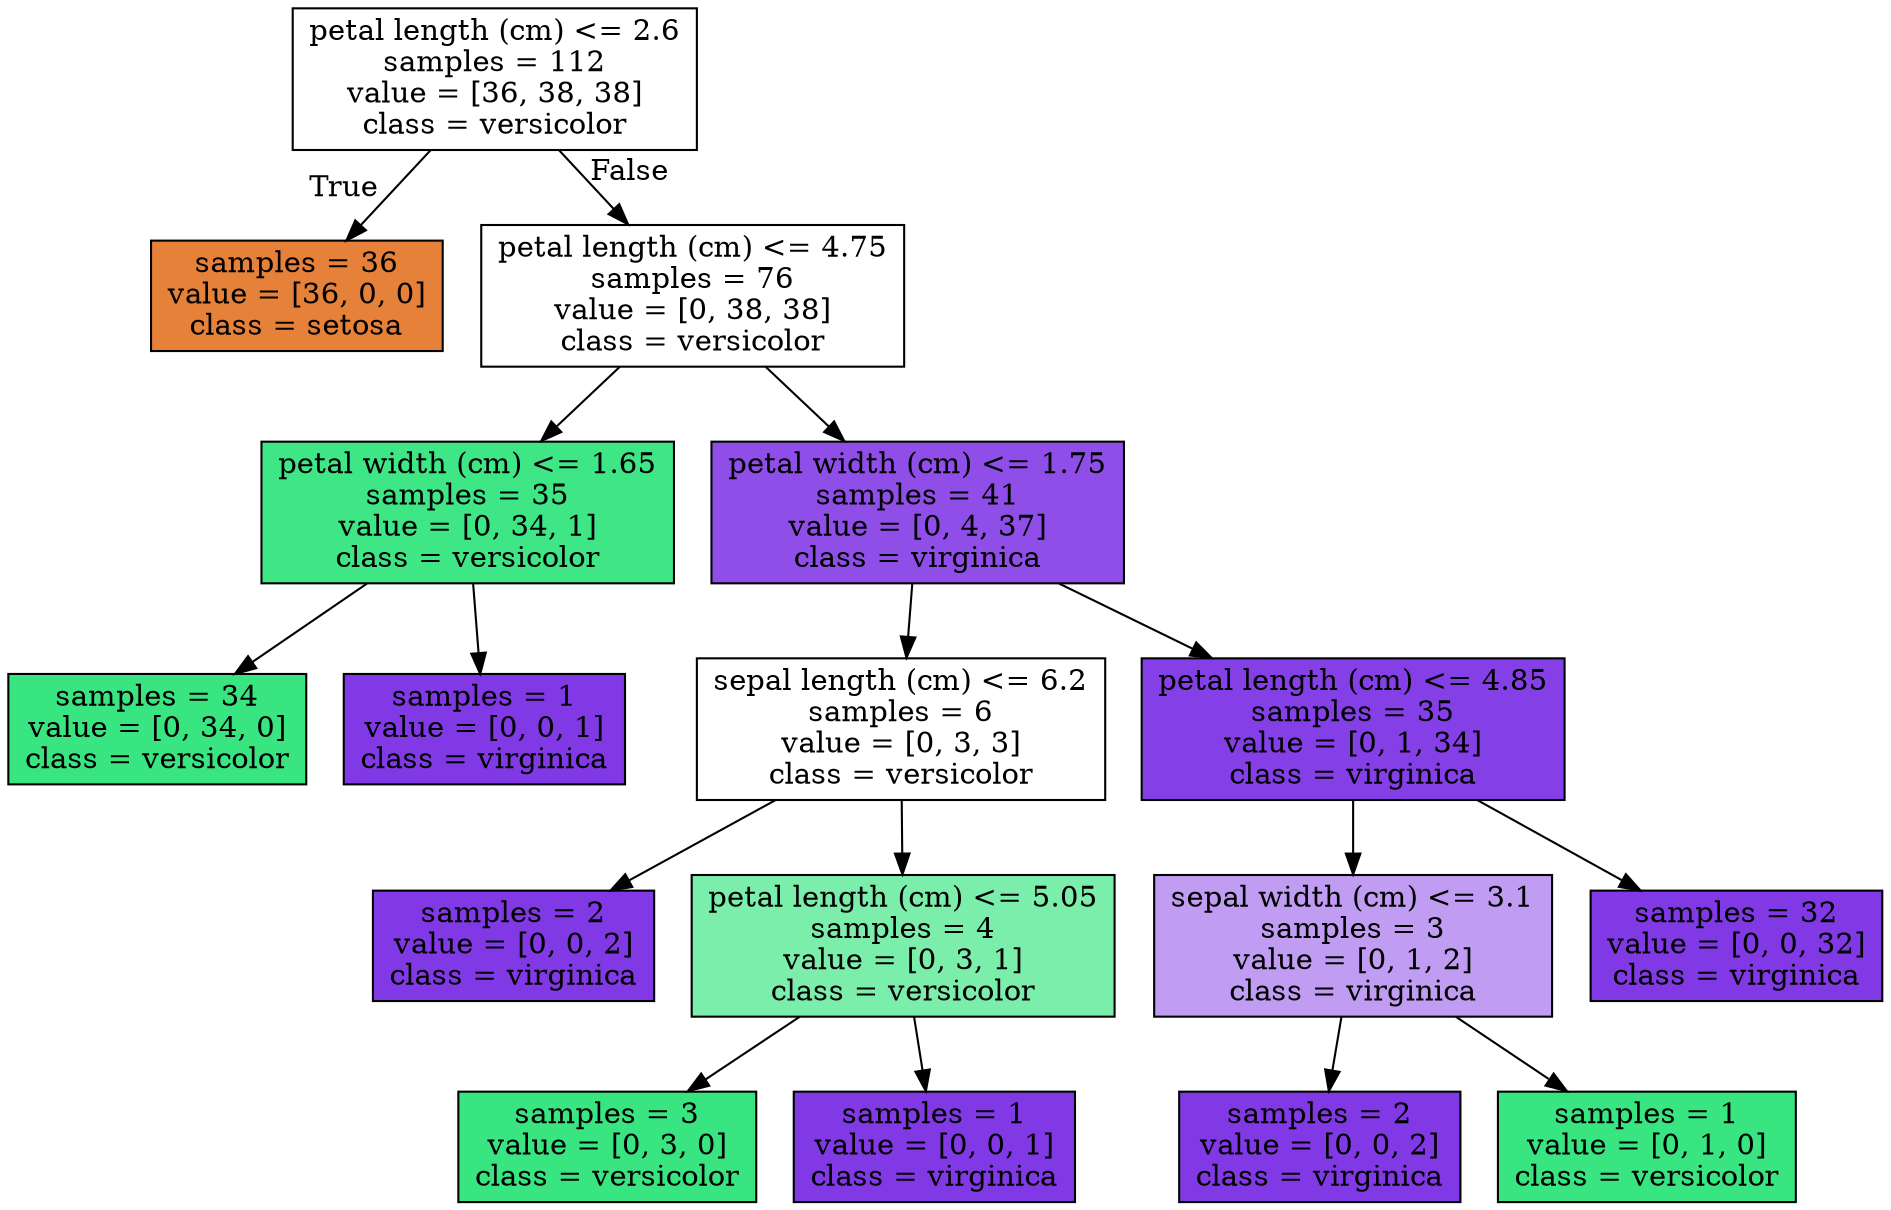 digraph Tree {
node [shape=box, style="filled", color="black"] ;
0 [label="petal length (cm) <= 2.6\nsamples = 112\nvalue = [36, 38, 38]\nclass = versicolor", fillcolor="#ffffff"] ;
1 [label="samples = 36\nvalue = [36, 0, 0]\nclass = setosa", fillcolor="#e58139"] ;
0 -> 1 [labeldistance=2.5, labelangle=45, headlabel="True"] ;
2 [label="petal length (cm) <= 4.75\nsamples = 76\nvalue = [0, 38, 38]\nclass = versicolor", fillcolor="#ffffff"] ;
0 -> 2 [labeldistance=2.5, labelangle=-45, headlabel="False"] ;
3 [label="petal width (cm) <= 1.65\nsamples = 35\nvalue = [0, 34, 1]\nclass = versicolor", fillcolor="#3fe685"] ;
2 -> 3 ;
4 [label="samples = 34\nvalue = [0, 34, 0]\nclass = versicolor", fillcolor="#39e581"] ;
3 -> 4 ;
5 [label="samples = 1\nvalue = [0, 0, 1]\nclass = virginica", fillcolor="#8139e5"] ;
3 -> 5 ;
6 [label="petal width (cm) <= 1.75\nsamples = 41\nvalue = [0, 4, 37]\nclass = virginica", fillcolor="#8f4ee8"] ;
2 -> 6 ;
7 [label="sepal length (cm) <= 6.2\nsamples = 6\nvalue = [0, 3, 3]\nclass = versicolor", fillcolor="#ffffff"] ;
6 -> 7 ;
8 [label="samples = 2\nvalue = [0, 0, 2]\nclass = virginica", fillcolor="#8139e5"] ;
7 -> 8 ;
9 [label="petal length (cm) <= 5.05\nsamples = 4\nvalue = [0, 3, 1]\nclass = versicolor", fillcolor="#7beeab"] ;
7 -> 9 ;
10 [label="samples = 3\nvalue = [0, 3, 0]\nclass = versicolor", fillcolor="#39e581"] ;
9 -> 10 ;
11 [label="samples = 1\nvalue = [0, 0, 1]\nclass = virginica", fillcolor="#8139e5"] ;
9 -> 11 ;
12 [label="petal length (cm) <= 4.85\nsamples = 35\nvalue = [0, 1, 34]\nclass = virginica", fillcolor="#853fe6"] ;
6 -> 12 ;
13 [label="sepal width (cm) <= 3.1\nsamples = 3\nvalue = [0, 1, 2]\nclass = virginica", fillcolor="#c09cf2"] ;
12 -> 13 ;
14 [label="samples = 2\nvalue = [0, 0, 2]\nclass = virginica", fillcolor="#8139e5"] ;
13 -> 14 ;
15 [label="samples = 1\nvalue = [0, 1, 0]\nclass = versicolor", fillcolor="#39e581"] ;
13 -> 15 ;
16 [label="samples = 32\nvalue = [0, 0, 32]\nclass = virginica", fillcolor="#8139e5"] ;
12 -> 16 ;
}